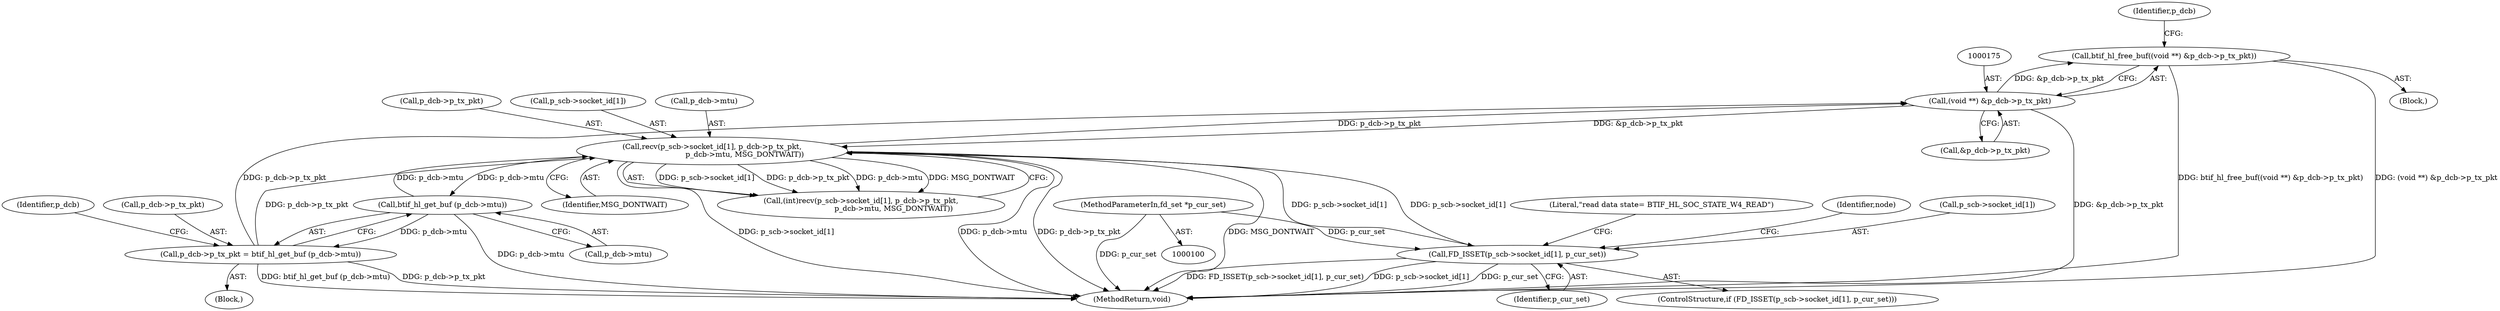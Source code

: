 digraph "1_Android_472271b153c5dc53c28beac55480a8d8434b2d5c_18@API" {
"1000173" [label="(Call,btif_hl_free_buf((void **) &p_dcb->p_tx_pkt))"];
"1000174" [label="(Call,(void **) &p_dcb->p_tx_pkt)"];
"1000180" [label="(Call,p_dcb->p_tx_pkt = btif_hl_get_buf (p_dcb->mtu))"];
"1000184" [label="(Call,btif_hl_get_buf (p_dcb->mtu))"];
"1000196" [label="(Call,recv(p_scb->socket_id[1], p_dcb->p_tx_pkt,\n                            p_dcb->mtu, MSG_DONTWAIT))"];
"1000136" [label="(Call,FD_ISSET(p_scb->socket_id[1], p_cur_set))"];
"1000101" [label="(MethodParameterIn,fd_set *p_cur_set)"];
"1000101" [label="(MethodParameterIn,fd_set *p_cur_set)"];
"1000180" [label="(Call,p_dcb->p_tx_pkt = btif_hl_get_buf (p_dcb->mtu))"];
"1000142" [label="(Identifier,p_cur_set)"];
"1000173" [label="(Call,btif_hl_free_buf((void **) &p_dcb->p_tx_pkt))"];
"1000251" [label="(MethodReturn,void)"];
"1000136" [label="(Call,FD_ISSET(p_scb->socket_id[1], p_cur_set))"];
"1000135" [label="(ControlStructure,if (FD_ISSET(p_scb->socket_id[1], p_cur_set)))"];
"1000176" [label="(Call,&p_dcb->p_tx_pkt)"];
"1000174" [label="(Call,(void **) &p_dcb->p_tx_pkt)"];
"1000185" [label="(Call,p_dcb->mtu)"];
"1000202" [label="(Call,p_dcb->p_tx_pkt)"];
"1000197" [label="(Call,p_scb->socket_id[1])"];
"1000145" [label="(Literal,\"read data state= BTIF_HL_SOC_STATE_W4_READ\")"];
"1000184" [label="(Call,btif_hl_get_buf (p_dcb->mtu))"];
"1000189" [label="(Identifier,p_dcb)"];
"1000196" [label="(Call,recv(p_scb->socket_id[1], p_dcb->p_tx_pkt,\n                            p_dcb->mtu, MSG_DONTWAIT))"];
"1000120" [label="(Identifier,node)"];
"1000167" [label="(Block,)"];
"1000137" [label="(Call,p_scb->socket_id[1])"];
"1000143" [label="(Block,)"];
"1000181" [label="(Call,p_dcb->p_tx_pkt)"];
"1000208" [label="(Identifier,MSG_DONTWAIT)"];
"1000182" [label="(Identifier,p_dcb)"];
"1000194" [label="(Call,(int)recv(p_scb->socket_id[1], p_dcb->p_tx_pkt,\n                            p_dcb->mtu, MSG_DONTWAIT))"];
"1000205" [label="(Call,p_dcb->mtu)"];
"1000173" -> "1000167"  [label="AST: "];
"1000173" -> "1000174"  [label="CFG: "];
"1000174" -> "1000173"  [label="AST: "];
"1000182" -> "1000173"  [label="CFG: "];
"1000173" -> "1000251"  [label="DDG: btif_hl_free_buf((void **) &p_dcb->p_tx_pkt)"];
"1000173" -> "1000251"  [label="DDG: (void **) &p_dcb->p_tx_pkt"];
"1000174" -> "1000173"  [label="DDG: &p_dcb->p_tx_pkt"];
"1000174" -> "1000176"  [label="CFG: "];
"1000175" -> "1000174"  [label="AST: "];
"1000176" -> "1000174"  [label="AST: "];
"1000174" -> "1000251"  [label="DDG: &p_dcb->p_tx_pkt"];
"1000180" -> "1000174"  [label="DDG: p_dcb->p_tx_pkt"];
"1000196" -> "1000174"  [label="DDG: p_dcb->p_tx_pkt"];
"1000174" -> "1000196"  [label="DDG: &p_dcb->p_tx_pkt"];
"1000180" -> "1000143"  [label="AST: "];
"1000180" -> "1000184"  [label="CFG: "];
"1000181" -> "1000180"  [label="AST: "];
"1000184" -> "1000180"  [label="AST: "];
"1000189" -> "1000180"  [label="CFG: "];
"1000180" -> "1000251"  [label="DDG: btif_hl_get_buf (p_dcb->mtu)"];
"1000180" -> "1000251"  [label="DDG: p_dcb->p_tx_pkt"];
"1000184" -> "1000180"  [label="DDG: p_dcb->mtu"];
"1000180" -> "1000196"  [label="DDG: p_dcb->p_tx_pkt"];
"1000184" -> "1000185"  [label="CFG: "];
"1000185" -> "1000184"  [label="AST: "];
"1000184" -> "1000251"  [label="DDG: p_dcb->mtu"];
"1000196" -> "1000184"  [label="DDG: p_dcb->mtu"];
"1000184" -> "1000196"  [label="DDG: p_dcb->mtu"];
"1000196" -> "1000194"  [label="AST: "];
"1000196" -> "1000208"  [label="CFG: "];
"1000197" -> "1000196"  [label="AST: "];
"1000202" -> "1000196"  [label="AST: "];
"1000205" -> "1000196"  [label="AST: "];
"1000208" -> "1000196"  [label="AST: "];
"1000194" -> "1000196"  [label="CFG: "];
"1000196" -> "1000251"  [label="DDG: p_scb->socket_id[1]"];
"1000196" -> "1000251"  [label="DDG: MSG_DONTWAIT"];
"1000196" -> "1000251"  [label="DDG: p_dcb->mtu"];
"1000196" -> "1000251"  [label="DDG: p_dcb->p_tx_pkt"];
"1000196" -> "1000136"  [label="DDG: p_scb->socket_id[1]"];
"1000196" -> "1000194"  [label="DDG: p_scb->socket_id[1]"];
"1000196" -> "1000194"  [label="DDG: p_dcb->p_tx_pkt"];
"1000196" -> "1000194"  [label="DDG: p_dcb->mtu"];
"1000196" -> "1000194"  [label="DDG: MSG_DONTWAIT"];
"1000136" -> "1000196"  [label="DDG: p_scb->socket_id[1]"];
"1000136" -> "1000135"  [label="AST: "];
"1000136" -> "1000142"  [label="CFG: "];
"1000137" -> "1000136"  [label="AST: "];
"1000142" -> "1000136"  [label="AST: "];
"1000145" -> "1000136"  [label="CFG: "];
"1000120" -> "1000136"  [label="CFG: "];
"1000136" -> "1000251"  [label="DDG: p_cur_set"];
"1000136" -> "1000251"  [label="DDG: FD_ISSET(p_scb->socket_id[1], p_cur_set)"];
"1000136" -> "1000251"  [label="DDG: p_scb->socket_id[1]"];
"1000101" -> "1000136"  [label="DDG: p_cur_set"];
"1000101" -> "1000100"  [label="AST: "];
"1000101" -> "1000251"  [label="DDG: p_cur_set"];
}
